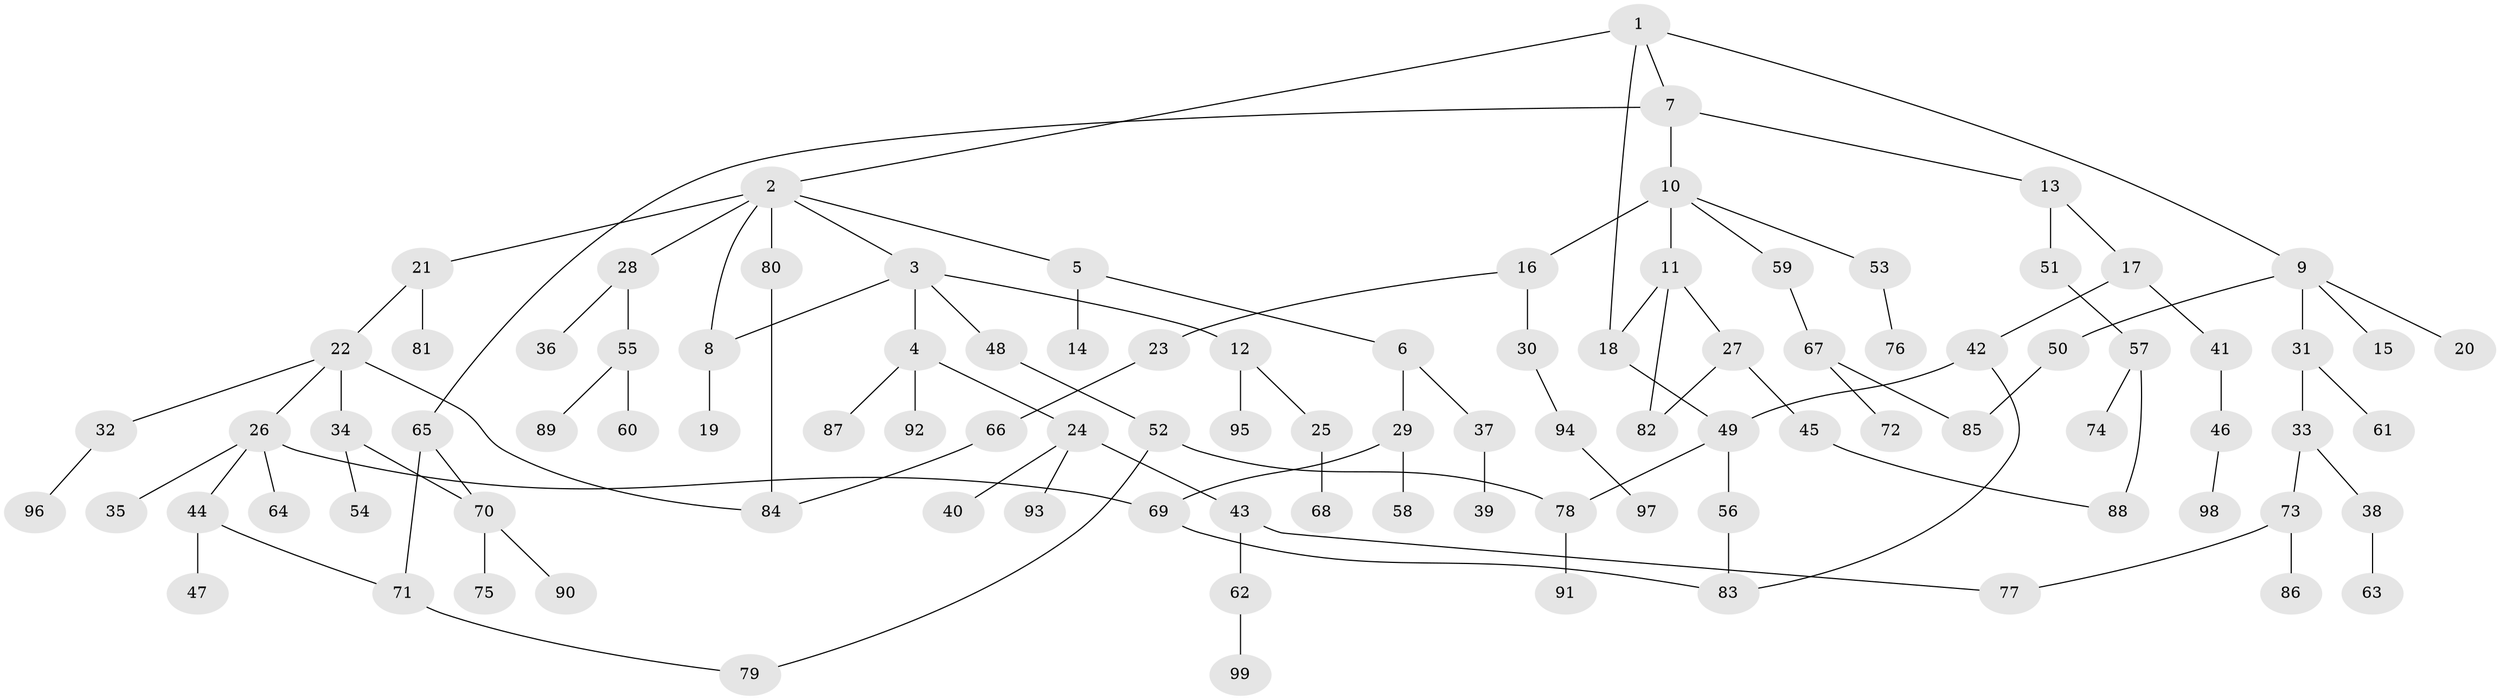 // Generated by graph-tools (version 1.1) at 2025/49/03/09/25 03:49:26]
// undirected, 99 vertices, 114 edges
graph export_dot {
graph [start="1"]
  node [color=gray90,style=filled];
  1;
  2;
  3;
  4;
  5;
  6;
  7;
  8;
  9;
  10;
  11;
  12;
  13;
  14;
  15;
  16;
  17;
  18;
  19;
  20;
  21;
  22;
  23;
  24;
  25;
  26;
  27;
  28;
  29;
  30;
  31;
  32;
  33;
  34;
  35;
  36;
  37;
  38;
  39;
  40;
  41;
  42;
  43;
  44;
  45;
  46;
  47;
  48;
  49;
  50;
  51;
  52;
  53;
  54;
  55;
  56;
  57;
  58;
  59;
  60;
  61;
  62;
  63;
  64;
  65;
  66;
  67;
  68;
  69;
  70;
  71;
  72;
  73;
  74;
  75;
  76;
  77;
  78;
  79;
  80;
  81;
  82;
  83;
  84;
  85;
  86;
  87;
  88;
  89;
  90;
  91;
  92;
  93;
  94;
  95;
  96;
  97;
  98;
  99;
  1 -- 2;
  1 -- 7;
  1 -- 9;
  1 -- 18;
  2 -- 3;
  2 -- 5;
  2 -- 8;
  2 -- 21;
  2 -- 28;
  2 -- 80;
  3 -- 4;
  3 -- 12;
  3 -- 48;
  3 -- 8;
  4 -- 24;
  4 -- 87;
  4 -- 92;
  5 -- 6;
  5 -- 14;
  6 -- 29;
  6 -- 37;
  7 -- 10;
  7 -- 13;
  7 -- 65;
  8 -- 19;
  9 -- 15;
  9 -- 20;
  9 -- 31;
  9 -- 50;
  10 -- 11;
  10 -- 16;
  10 -- 53;
  10 -- 59;
  11 -- 18;
  11 -- 27;
  11 -- 82;
  12 -- 25;
  12 -- 95;
  13 -- 17;
  13 -- 51;
  16 -- 23;
  16 -- 30;
  17 -- 41;
  17 -- 42;
  18 -- 49;
  21 -- 22;
  21 -- 81;
  22 -- 26;
  22 -- 32;
  22 -- 34;
  22 -- 84;
  23 -- 66;
  24 -- 40;
  24 -- 43;
  24 -- 93;
  25 -- 68;
  26 -- 35;
  26 -- 44;
  26 -- 64;
  26 -- 69;
  27 -- 45;
  27 -- 82;
  28 -- 36;
  28 -- 55;
  29 -- 58;
  29 -- 69;
  30 -- 94;
  31 -- 33;
  31 -- 61;
  32 -- 96;
  33 -- 38;
  33 -- 73;
  34 -- 54;
  34 -- 70;
  37 -- 39;
  38 -- 63;
  41 -- 46;
  42 -- 49;
  42 -- 83;
  43 -- 62;
  43 -- 77;
  44 -- 47;
  44 -- 71;
  45 -- 88;
  46 -- 98;
  48 -- 52;
  49 -- 56;
  49 -- 78;
  50 -- 85;
  51 -- 57;
  52 -- 79;
  52 -- 78;
  53 -- 76;
  55 -- 60;
  55 -- 89;
  56 -- 83;
  57 -- 74;
  57 -- 88;
  59 -- 67;
  62 -- 99;
  65 -- 71;
  65 -- 70;
  66 -- 84;
  67 -- 72;
  67 -- 85;
  69 -- 83;
  70 -- 75;
  70 -- 90;
  71 -- 79;
  73 -- 86;
  73 -- 77;
  78 -- 91;
  80 -- 84;
  94 -- 97;
}
